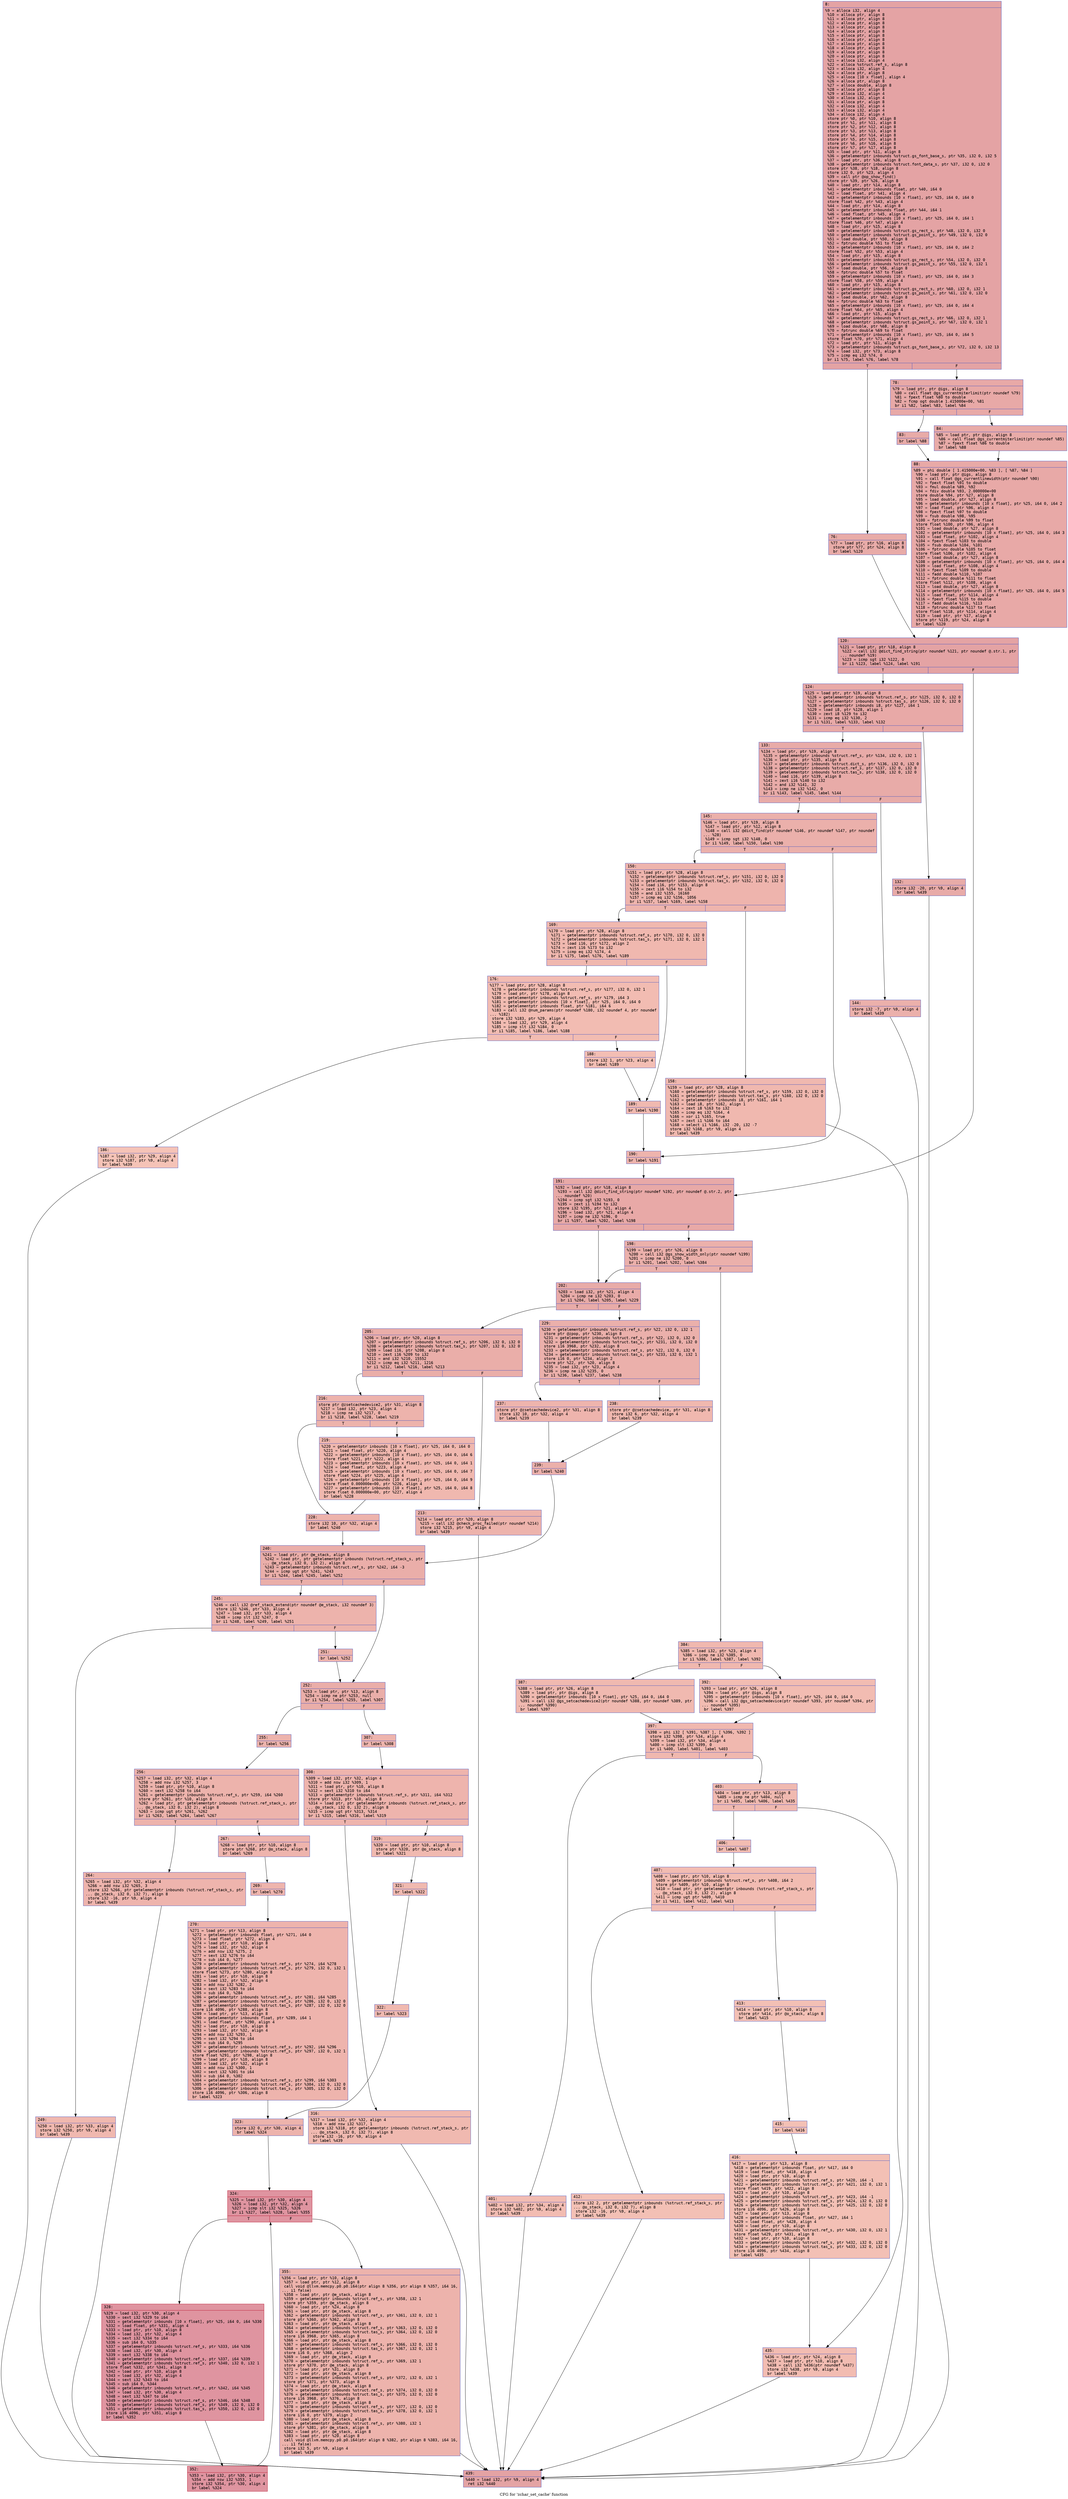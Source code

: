 digraph "CFG for 'zchar_set_cache' function" {
	label="CFG for 'zchar_set_cache' function";

	Node0x600003fca7b0 [shape=record,color="#3d50c3ff", style=filled, fillcolor="#c32e3170" fontname="Courier",label="{8:\l|  %9 = alloca i32, align 4\l  %10 = alloca ptr, align 8\l  %11 = alloca ptr, align 8\l  %12 = alloca ptr, align 8\l  %13 = alloca ptr, align 8\l  %14 = alloca ptr, align 8\l  %15 = alloca ptr, align 8\l  %16 = alloca ptr, align 8\l  %17 = alloca ptr, align 8\l  %18 = alloca ptr, align 8\l  %19 = alloca ptr, align 8\l  %20 = alloca ptr, align 8\l  %21 = alloca i32, align 4\l  %22 = alloca %struct.ref_s, align 8\l  %23 = alloca i32, align 4\l  %24 = alloca ptr, align 8\l  %25 = alloca [10 x float], align 4\l  %26 = alloca ptr, align 8\l  %27 = alloca double, align 8\l  %28 = alloca ptr, align 8\l  %29 = alloca i32, align 4\l  %30 = alloca i32, align 4\l  %31 = alloca ptr, align 8\l  %32 = alloca i32, align 4\l  %33 = alloca i32, align 4\l  %34 = alloca i32, align 4\l  store ptr %0, ptr %10, align 8\l  store ptr %1, ptr %11, align 8\l  store ptr %2, ptr %12, align 8\l  store ptr %3, ptr %13, align 8\l  store ptr %4, ptr %14, align 8\l  store ptr %5, ptr %15, align 8\l  store ptr %6, ptr %16, align 8\l  store ptr %7, ptr %17, align 8\l  %35 = load ptr, ptr %11, align 8\l  %36 = getelementptr inbounds %struct.gs_font_base_s, ptr %35, i32 0, i32 5\l  %37 = load ptr, ptr %36, align 8\l  %38 = getelementptr inbounds %struct.font_data_s, ptr %37, i32 0, i32 0\l  store ptr %38, ptr %18, align 8\l  store i32 0, ptr %23, align 4\l  %39 = call ptr @op_show_find()\l  store ptr %39, ptr %26, align 8\l  %40 = load ptr, ptr %14, align 8\l  %41 = getelementptr inbounds float, ptr %40, i64 0\l  %42 = load float, ptr %41, align 4\l  %43 = getelementptr inbounds [10 x float], ptr %25, i64 0, i64 0\l  store float %42, ptr %43, align 4\l  %44 = load ptr, ptr %14, align 8\l  %45 = getelementptr inbounds float, ptr %44, i64 1\l  %46 = load float, ptr %45, align 4\l  %47 = getelementptr inbounds [10 x float], ptr %25, i64 0, i64 1\l  store float %46, ptr %47, align 4\l  %48 = load ptr, ptr %15, align 8\l  %49 = getelementptr inbounds %struct.gs_rect_s, ptr %48, i32 0, i32 0\l  %50 = getelementptr inbounds %struct.gs_point_s, ptr %49, i32 0, i32 0\l  %51 = load double, ptr %50, align 8\l  %52 = fptrunc double %51 to float\l  %53 = getelementptr inbounds [10 x float], ptr %25, i64 0, i64 2\l  store float %52, ptr %53, align 4\l  %54 = load ptr, ptr %15, align 8\l  %55 = getelementptr inbounds %struct.gs_rect_s, ptr %54, i32 0, i32 0\l  %56 = getelementptr inbounds %struct.gs_point_s, ptr %55, i32 0, i32 1\l  %57 = load double, ptr %56, align 8\l  %58 = fptrunc double %57 to float\l  %59 = getelementptr inbounds [10 x float], ptr %25, i64 0, i64 3\l  store float %58, ptr %59, align 4\l  %60 = load ptr, ptr %15, align 8\l  %61 = getelementptr inbounds %struct.gs_rect_s, ptr %60, i32 0, i32 1\l  %62 = getelementptr inbounds %struct.gs_point_s, ptr %61, i32 0, i32 0\l  %63 = load double, ptr %62, align 8\l  %64 = fptrunc double %63 to float\l  %65 = getelementptr inbounds [10 x float], ptr %25, i64 0, i64 4\l  store float %64, ptr %65, align 4\l  %66 = load ptr, ptr %15, align 8\l  %67 = getelementptr inbounds %struct.gs_rect_s, ptr %66, i32 0, i32 1\l  %68 = getelementptr inbounds %struct.gs_point_s, ptr %67, i32 0, i32 1\l  %69 = load double, ptr %68, align 8\l  %70 = fptrunc double %69 to float\l  %71 = getelementptr inbounds [10 x float], ptr %25, i64 0, i64 5\l  store float %70, ptr %71, align 4\l  %72 = load ptr, ptr %11, align 8\l  %73 = getelementptr inbounds %struct.gs_font_base_s, ptr %72, i32 0, i32 13\l  %74 = load i32, ptr %73, align 8\l  %75 = icmp eq i32 %74, 0\l  br i1 %75, label %76, label %78\l|{<s0>T|<s1>F}}"];
	Node0x600003fca7b0:s0 -> Node0x600003fca800[tooltip="8 -> 76\nProbability 37.50%" ];
	Node0x600003fca7b0:s1 -> Node0x600003fca850[tooltip="8 -> 78\nProbability 62.50%" ];
	Node0x600003fca800 [shape=record,color="#3d50c3ff", style=filled, fillcolor="#cc403a70" fontname="Courier",label="{76:\l|  %77 = load ptr, ptr %16, align 8\l  store ptr %77, ptr %24, align 8\l  br label %120\l}"];
	Node0x600003fca800 -> Node0x600003fca990[tooltip="76 -> 120\nProbability 100.00%" ];
	Node0x600003fca850 [shape=record,color="#3d50c3ff", style=filled, fillcolor="#ca3b3770" fontname="Courier",label="{78:\l|  %79 = load ptr, ptr @igs, align 8\l  %80 = call float @gs_currentmiterlimit(ptr noundef %79)\l  %81 = fpext float %80 to double\l  %82 = fcmp ogt double 1.415000e+00, %81\l  br i1 %82, label %83, label %84\l|{<s0>T|<s1>F}}"];
	Node0x600003fca850:s0 -> Node0x600003fca8a0[tooltip="78 -> 83\nProbability 50.00%" ];
	Node0x600003fca850:s1 -> Node0x600003fca8f0[tooltip="78 -> 84\nProbability 50.00%" ];
	Node0x600003fca8a0 [shape=record,color="#3d50c3ff", style=filled, fillcolor="#cc403a70" fontname="Courier",label="{83:\l|  br label %88\l}"];
	Node0x600003fca8a0 -> Node0x600003fca940[tooltip="83 -> 88\nProbability 100.00%" ];
	Node0x600003fca8f0 [shape=record,color="#3d50c3ff", style=filled, fillcolor="#cc403a70" fontname="Courier",label="{84:\l|  %85 = load ptr, ptr @igs, align 8\l  %86 = call float @gs_currentmiterlimit(ptr noundef %85)\l  %87 = fpext float %86 to double\l  br label %88\l}"];
	Node0x600003fca8f0 -> Node0x600003fca940[tooltip="84 -> 88\nProbability 100.00%" ];
	Node0x600003fca940 [shape=record,color="#3d50c3ff", style=filled, fillcolor="#ca3b3770" fontname="Courier",label="{88:\l|  %89 = phi double [ 1.415000e+00, %83 ], [ %87, %84 ]\l  %90 = load ptr, ptr @igs, align 8\l  %91 = call float @gs_currentlinewidth(ptr noundef %90)\l  %92 = fpext float %91 to double\l  %93 = fmul double %89, %92\l  %94 = fdiv double %93, 2.000000e+00\l  store double %94, ptr %27, align 8\l  %95 = load double, ptr %27, align 8\l  %96 = getelementptr inbounds [10 x float], ptr %25, i64 0, i64 2\l  %97 = load float, ptr %96, align 4\l  %98 = fpext float %97 to double\l  %99 = fsub double %98, %95\l  %100 = fptrunc double %99 to float\l  store float %100, ptr %96, align 4\l  %101 = load double, ptr %27, align 8\l  %102 = getelementptr inbounds [10 x float], ptr %25, i64 0, i64 3\l  %103 = load float, ptr %102, align 4\l  %104 = fpext float %103 to double\l  %105 = fsub double %104, %101\l  %106 = fptrunc double %105 to float\l  store float %106, ptr %102, align 4\l  %107 = load double, ptr %27, align 8\l  %108 = getelementptr inbounds [10 x float], ptr %25, i64 0, i64 4\l  %109 = load float, ptr %108, align 4\l  %110 = fpext float %109 to double\l  %111 = fadd double %110, %107\l  %112 = fptrunc double %111 to float\l  store float %112, ptr %108, align 4\l  %113 = load double, ptr %27, align 8\l  %114 = getelementptr inbounds [10 x float], ptr %25, i64 0, i64 5\l  %115 = load float, ptr %114, align 4\l  %116 = fpext float %115 to double\l  %117 = fadd double %116, %113\l  %118 = fptrunc double %117 to float\l  store float %118, ptr %114, align 4\l  %119 = load ptr, ptr %17, align 8\l  store ptr %119, ptr %24, align 8\l  br label %120\l}"];
	Node0x600003fca940 -> Node0x600003fca990[tooltip="88 -> 120\nProbability 100.00%" ];
	Node0x600003fca990 [shape=record,color="#3d50c3ff", style=filled, fillcolor="#c32e3170" fontname="Courier",label="{120:\l|  %121 = load ptr, ptr %18, align 8\l  %122 = call i32 @dict_find_string(ptr noundef %121, ptr noundef @.str.1, ptr\l... noundef %19)\l  %123 = icmp sgt i32 %122, 0\l  br i1 %123, label %124, label %191\l|{<s0>T|<s1>F}}"];
	Node0x600003fca990:s0 -> Node0x600003fca9e0[tooltip="120 -> 124\nProbability 62.50%" ];
	Node0x600003fca990:s1 -> Node0x600003fcadf0[tooltip="120 -> 191\nProbability 37.50%" ];
	Node0x600003fca9e0 [shape=record,color="#3d50c3ff", style=filled, fillcolor="#ca3b3770" fontname="Courier",label="{124:\l|  %125 = load ptr, ptr %19, align 8\l  %126 = getelementptr inbounds %struct.ref_s, ptr %125, i32 0, i32 0\l  %127 = getelementptr inbounds %struct.tas_s, ptr %126, i32 0, i32 0\l  %128 = getelementptr inbounds i8, ptr %127, i64 1\l  %129 = load i8, ptr %128, align 1\l  %130 = zext i8 %129 to i32\l  %131 = icmp eq i32 %130, 2\l  br i1 %131, label %133, label %132\l|{<s0>T|<s1>F}}"];
	Node0x600003fca9e0:s0 -> Node0x600003fcaa80[tooltip="124 -> 133\nProbability 50.00%" ];
	Node0x600003fca9e0:s1 -> Node0x600003fcaa30[tooltip="124 -> 132\nProbability 50.00%" ];
	Node0x600003fcaa30 [shape=record,color="#3d50c3ff", style=filled, fillcolor="#cc403a70" fontname="Courier",label="{132:\l|  store i32 -20, ptr %9, align 4\l  br label %439\l}"];
	Node0x600003fcaa30 -> Node0x600003fcbca0[tooltip="132 -> 439\nProbability 100.00%" ];
	Node0x600003fcaa80 [shape=record,color="#3d50c3ff", style=filled, fillcolor="#cc403a70" fontname="Courier",label="{133:\l|  %134 = load ptr, ptr %19, align 8\l  %135 = getelementptr inbounds %struct.ref_s, ptr %134, i32 0, i32 1\l  %136 = load ptr, ptr %135, align 8\l  %137 = getelementptr inbounds %struct.dict_s, ptr %136, i32 0, i32 0\l  %138 = getelementptr inbounds %struct.ref_s, ptr %137, i32 0, i32 0\l  %139 = getelementptr inbounds %struct.tas_s, ptr %138, i32 0, i32 0\l  %140 = load i16, ptr %139, align 8\l  %141 = zext i16 %140 to i32\l  %142 = and i32 %141, 32\l  %143 = icmp ne i32 %142, 0\l  br i1 %143, label %145, label %144\l|{<s0>T|<s1>F}}"];
	Node0x600003fcaa80:s0 -> Node0x600003fcab20[tooltip="133 -> 145\nProbability 50.00%" ];
	Node0x600003fcaa80:s1 -> Node0x600003fcaad0[tooltip="133 -> 144\nProbability 50.00%" ];
	Node0x600003fcaad0 [shape=record,color="#3d50c3ff", style=filled, fillcolor="#d24b4070" fontname="Courier",label="{144:\l|  store i32 -7, ptr %9, align 4\l  br label %439\l}"];
	Node0x600003fcaad0 -> Node0x600003fcbca0[tooltip="144 -> 439\nProbability 100.00%" ];
	Node0x600003fcab20 [shape=record,color="#3d50c3ff", style=filled, fillcolor="#d24b4070" fontname="Courier",label="{145:\l|  %146 = load ptr, ptr %19, align 8\l  %147 = load ptr, ptr %12, align 8\l  %148 = call i32 @dict_find(ptr noundef %146, ptr noundef %147, ptr noundef\l... %28)\l  %149 = icmp sgt i32 %148, 0\l  br i1 %149, label %150, label %190\l|{<s0>T|<s1>F}}"];
	Node0x600003fcab20:s0 -> Node0x600003fcab70[tooltip="145 -> 150\nProbability 62.50%" ];
	Node0x600003fcab20:s1 -> Node0x600003fcada0[tooltip="145 -> 190\nProbability 37.50%" ];
	Node0x600003fcab70 [shape=record,color="#3d50c3ff", style=filled, fillcolor="#d8564670" fontname="Courier",label="{150:\l|  %151 = load ptr, ptr %28, align 8\l  %152 = getelementptr inbounds %struct.ref_s, ptr %151, i32 0, i32 0\l  %153 = getelementptr inbounds %struct.tas_s, ptr %152, i32 0, i32 0\l  %154 = load i16, ptr %153, align 8\l  %155 = zext i16 %154 to i32\l  %156 = and i32 %155, 16160\l  %157 = icmp eq i32 %156, 1056\l  br i1 %157, label %169, label %158\l|{<s0>T|<s1>F}}"];
	Node0x600003fcab70:s0 -> Node0x600003fcac10[tooltip="150 -> 169\nProbability 50.00%" ];
	Node0x600003fcab70:s1 -> Node0x600003fcabc0[tooltip="150 -> 158\nProbability 50.00%" ];
	Node0x600003fcabc0 [shape=record,color="#3d50c3ff", style=filled, fillcolor="#dc5d4a70" fontname="Courier",label="{158:\l|  %159 = load ptr, ptr %28, align 8\l  %160 = getelementptr inbounds %struct.ref_s, ptr %159, i32 0, i32 0\l  %161 = getelementptr inbounds %struct.tas_s, ptr %160, i32 0, i32 0\l  %162 = getelementptr inbounds i8, ptr %161, i64 1\l  %163 = load i8, ptr %162, align 1\l  %164 = zext i8 %163 to i32\l  %165 = icmp eq i32 %164, 4\l  %166 = xor i1 %165, true\l  %167 = zext i1 %166 to i64\l  %168 = select i1 %166, i32 -20, i32 -7\l  store i32 %168, ptr %9, align 4\l  br label %439\l}"];
	Node0x600003fcabc0 -> Node0x600003fcbca0[tooltip="158 -> 439\nProbability 100.00%" ];
	Node0x600003fcac10 [shape=record,color="#3d50c3ff", style=filled, fillcolor="#dc5d4a70" fontname="Courier",label="{169:\l|  %170 = load ptr, ptr %28, align 8\l  %171 = getelementptr inbounds %struct.ref_s, ptr %170, i32 0, i32 0\l  %172 = getelementptr inbounds %struct.tas_s, ptr %171, i32 0, i32 1\l  %173 = load i16, ptr %172, align 2\l  %174 = zext i16 %173 to i32\l  %175 = icmp eq i32 %174, 4\l  br i1 %175, label %176, label %189\l|{<s0>T|<s1>F}}"];
	Node0x600003fcac10:s0 -> Node0x600003fcac60[tooltip="169 -> 176\nProbability 50.00%" ];
	Node0x600003fcac10:s1 -> Node0x600003fcad50[tooltip="169 -> 189\nProbability 50.00%" ];
	Node0x600003fcac60 [shape=record,color="#3d50c3ff", style=filled, fillcolor="#e1675170" fontname="Courier",label="{176:\l|  %177 = load ptr, ptr %28, align 8\l  %178 = getelementptr inbounds %struct.ref_s, ptr %177, i32 0, i32 1\l  %179 = load ptr, ptr %178, align 8\l  %180 = getelementptr inbounds %struct.ref_s, ptr %179, i64 3\l  %181 = getelementptr inbounds [10 x float], ptr %25, i64 0, i64 0\l  %182 = getelementptr inbounds float, ptr %181, i64 6\l  %183 = call i32 @num_params(ptr noundef %180, i32 noundef 4, ptr noundef\l... %182)\l  store i32 %183, ptr %29, align 4\l  %184 = load i32, ptr %29, align 4\l  %185 = icmp slt i32 %184, 0\l  br i1 %185, label %186, label %188\l|{<s0>T|<s1>F}}"];
	Node0x600003fcac60:s0 -> Node0x600003fcacb0[tooltip="176 -> 186\nProbability 37.50%" ];
	Node0x600003fcac60:s1 -> Node0x600003fcad00[tooltip="176 -> 188\nProbability 62.50%" ];
	Node0x600003fcacb0 [shape=record,color="#3d50c3ff", style=filled, fillcolor="#e8765c70" fontname="Courier",label="{186:\l|  %187 = load i32, ptr %29, align 4\l  store i32 %187, ptr %9, align 4\l  br label %439\l}"];
	Node0x600003fcacb0 -> Node0x600003fcbca0[tooltip="186 -> 439\nProbability 100.00%" ];
	Node0x600003fcad00 [shape=record,color="#3d50c3ff", style=filled, fillcolor="#e36c5570" fontname="Courier",label="{188:\l|  store i32 1, ptr %23, align 4\l  br label %189\l}"];
	Node0x600003fcad00 -> Node0x600003fcad50[tooltip="188 -> 189\nProbability 100.00%" ];
	Node0x600003fcad50 [shape=record,color="#3d50c3ff", style=filled, fillcolor="#de614d70" fontname="Courier",label="{189:\l|  br label %190\l}"];
	Node0x600003fcad50 -> Node0x600003fcada0[tooltip="189 -> 190\nProbability 100.00%" ];
	Node0x600003fcada0 [shape=record,color="#3d50c3ff", style=filled, fillcolor="#d8564670" fontname="Courier",label="{190:\l|  br label %191\l}"];
	Node0x600003fcada0 -> Node0x600003fcadf0[tooltip="190 -> 191\nProbability 100.00%" ];
	Node0x600003fcadf0 [shape=record,color="#3d50c3ff", style=filled, fillcolor="#ca3b3770" fontname="Courier",label="{191:\l|  %192 = load ptr, ptr %18, align 8\l  %193 = call i32 @dict_find_string(ptr noundef %192, ptr noundef @.str.2, ptr\l... noundef %20)\l  %194 = icmp sgt i32 %193, 0\l  %195 = zext i1 %194 to i32\l  store i32 %195, ptr %21, align 4\l  %196 = load i32, ptr %21, align 4\l  %197 = icmp ne i32 %196, 0\l  br i1 %197, label %202, label %198\l|{<s0>T|<s1>F}}"];
	Node0x600003fcadf0:s0 -> Node0x600003fcae90[tooltip="191 -> 202\nProbability 62.50%" ];
	Node0x600003fcadf0:s1 -> Node0x600003fcae40[tooltip="191 -> 198\nProbability 37.50%" ];
	Node0x600003fcae40 [shape=record,color="#3d50c3ff", style=filled, fillcolor="#d24b4070" fontname="Courier",label="{198:\l|  %199 = load ptr, ptr %26, align 8\l  %200 = call i32 @gs_show_width_only(ptr noundef %199)\l  %201 = icmp ne i32 %200, 0\l  br i1 %201, label %202, label %384\l|{<s0>T|<s1>F}}"];
	Node0x600003fcae40:s0 -> Node0x600003fcae90[tooltip="198 -> 202\nProbability 62.50%" ];
	Node0x600003fcae40:s1 -> Node0x600003fcb890[tooltip="198 -> 384\nProbability 37.50%" ];
	Node0x600003fcae90 [shape=record,color="#3d50c3ff", style=filled, fillcolor="#cc403a70" fontname="Courier",label="{202:\l|  %203 = load i32, ptr %21, align 4\l  %204 = icmp ne i32 %203, 0\l  br i1 %204, label %205, label %229\l|{<s0>T|<s1>F}}"];
	Node0x600003fcae90:s0 -> Node0x600003fcaee0[tooltip="202 -> 205\nProbability 62.50%" ];
	Node0x600003fcae90:s1 -> Node0x600003fcb070[tooltip="202 -> 229\nProbability 37.50%" ];
	Node0x600003fcaee0 [shape=record,color="#3d50c3ff", style=filled, fillcolor="#d0473d70" fontname="Courier",label="{205:\l|  %206 = load ptr, ptr %20, align 8\l  %207 = getelementptr inbounds %struct.ref_s, ptr %206, i32 0, i32 0\l  %208 = getelementptr inbounds %struct.tas_s, ptr %207, i32 0, i32 0\l  %209 = load i16, ptr %208, align 8\l  %210 = zext i16 %209 to i32\l  %211 = and i32 %210, 15552\l  %212 = icmp eq i32 %211, 1216\l  br i1 %212, label %216, label %213\l|{<s0>T|<s1>F}}"];
	Node0x600003fcaee0:s0 -> Node0x600003fcaf80[tooltip="205 -> 216\nProbability 50.00%" ];
	Node0x600003fcaee0:s1 -> Node0x600003fcaf30[tooltip="205 -> 213\nProbability 50.00%" ];
	Node0x600003fcaf30 [shape=record,color="#3d50c3ff", style=filled, fillcolor="#d6524470" fontname="Courier",label="{213:\l|  %214 = load ptr, ptr %20, align 8\l  %215 = call i32 @check_proc_failed(ptr noundef %214)\l  store i32 %215, ptr %9, align 4\l  br label %439\l}"];
	Node0x600003fcaf30 -> Node0x600003fcbca0[tooltip="213 -> 439\nProbability 100.00%" ];
	Node0x600003fcaf80 [shape=record,color="#3d50c3ff", style=filled, fillcolor="#d6524470" fontname="Courier",label="{216:\l|  store ptr @zsetcachedevice2, ptr %31, align 8\l  %217 = load i32, ptr %23, align 4\l  %218 = icmp ne i32 %217, 0\l  br i1 %218, label %228, label %219\l|{<s0>T|<s1>F}}"];
	Node0x600003fcaf80:s0 -> Node0x600003fcb020[tooltip="216 -> 228\nProbability 62.50%" ];
	Node0x600003fcaf80:s1 -> Node0x600003fcafd0[tooltip="216 -> 219\nProbability 37.50%" ];
	Node0x600003fcafd0 [shape=record,color="#3d50c3ff", style=filled, fillcolor="#dc5d4a70" fontname="Courier",label="{219:\l|  %220 = getelementptr inbounds [10 x float], ptr %25, i64 0, i64 0\l  %221 = load float, ptr %220, align 4\l  %222 = getelementptr inbounds [10 x float], ptr %25, i64 0, i64 6\l  store float %221, ptr %222, align 4\l  %223 = getelementptr inbounds [10 x float], ptr %25, i64 0, i64 1\l  %224 = load float, ptr %223, align 4\l  %225 = getelementptr inbounds [10 x float], ptr %25, i64 0, i64 7\l  store float %224, ptr %225, align 4\l  %226 = getelementptr inbounds [10 x float], ptr %25, i64 0, i64 9\l  store float 0.000000e+00, ptr %226, align 4\l  %227 = getelementptr inbounds [10 x float], ptr %25, i64 0, i64 8\l  store float 0.000000e+00, ptr %227, align 4\l  br label %228\l}"];
	Node0x600003fcafd0 -> Node0x600003fcb020[tooltip="219 -> 228\nProbability 100.00%" ];
	Node0x600003fcb020 [shape=record,color="#3d50c3ff", style=filled, fillcolor="#d6524470" fontname="Courier",label="{228:\l|  store i32 10, ptr %32, align 4\l  br label %240\l}"];
	Node0x600003fcb020 -> Node0x600003fcb1b0[tooltip="228 -> 240\nProbability 100.00%" ];
	Node0x600003fcb070 [shape=record,color="#3d50c3ff", style=filled, fillcolor="#d24b4070" fontname="Courier",label="{229:\l|  %230 = getelementptr inbounds %struct.ref_s, ptr %22, i32 0, i32 1\l  store ptr @zpop, ptr %230, align 8\l  %231 = getelementptr inbounds %struct.ref_s, ptr %22, i32 0, i32 0\l  %232 = getelementptr inbounds %struct.tas_s, ptr %231, i32 0, i32 0\l  store i16 3968, ptr %232, align 8\l  %233 = getelementptr inbounds %struct.ref_s, ptr %22, i32 0, i32 0\l  %234 = getelementptr inbounds %struct.tas_s, ptr %233, i32 0, i32 1\l  store i16 0, ptr %234, align 2\l  store ptr %22, ptr %20, align 8\l  %235 = load i32, ptr %23, align 4\l  %236 = icmp ne i32 %235, 0\l  br i1 %236, label %237, label %238\l|{<s0>T|<s1>F}}"];
	Node0x600003fcb070:s0 -> Node0x600003fcb0c0[tooltip="229 -> 237\nProbability 62.50%" ];
	Node0x600003fcb070:s1 -> Node0x600003fcb110[tooltip="229 -> 238\nProbability 37.50%" ];
	Node0x600003fcb0c0 [shape=record,color="#3d50c3ff", style=filled, fillcolor="#d8564670" fontname="Courier",label="{237:\l|  store ptr @zsetcachedevice2, ptr %31, align 8\l  store i32 10, ptr %32, align 4\l  br label %239\l}"];
	Node0x600003fcb0c0 -> Node0x600003fcb160[tooltip="237 -> 239\nProbability 100.00%" ];
	Node0x600003fcb110 [shape=record,color="#3d50c3ff", style=filled, fillcolor="#dc5d4a70" fontname="Courier",label="{238:\l|  store ptr @zsetcachedevice, ptr %31, align 8\l  store i32 6, ptr %32, align 4\l  br label %239\l}"];
	Node0x600003fcb110 -> Node0x600003fcb160[tooltip="238 -> 239\nProbability 100.00%" ];
	Node0x600003fcb160 [shape=record,color="#3d50c3ff", style=filled, fillcolor="#d24b4070" fontname="Courier",label="{239:\l|  br label %240\l}"];
	Node0x600003fcb160 -> Node0x600003fcb1b0[tooltip="239 -> 240\nProbability 100.00%" ];
	Node0x600003fcb1b0 [shape=record,color="#3d50c3ff", style=filled, fillcolor="#d0473d70" fontname="Courier",label="{240:\l|  %241 = load ptr, ptr @e_stack, align 8\l  %242 = load ptr, ptr getelementptr inbounds (%struct.ref_stack_s, ptr\l... @e_stack, i32 0, i32 2), align 8\l  %243 = getelementptr inbounds %struct.ref_s, ptr %242, i64 -3\l  %244 = icmp ugt ptr %241, %243\l  br i1 %244, label %245, label %252\l|{<s0>T|<s1>F}}"];
	Node0x600003fcb1b0:s0 -> Node0x600003fcb200[tooltip="240 -> 245\nProbability 50.00%" ];
	Node0x600003fcb1b0:s1 -> Node0x600003fcb2f0[tooltip="240 -> 252\nProbability 50.00%" ];
	Node0x600003fcb200 [shape=record,color="#3d50c3ff", style=filled, fillcolor="#d6524470" fontname="Courier",label="{245:\l|  %246 = call i32 @ref_stack_extend(ptr noundef @e_stack, i32 noundef 3)\l  store i32 %246, ptr %33, align 4\l  %247 = load i32, ptr %33, align 4\l  %248 = icmp slt i32 %247, 0\l  br i1 %248, label %249, label %251\l|{<s0>T|<s1>F}}"];
	Node0x600003fcb200:s0 -> Node0x600003fcb250[tooltip="245 -> 249\nProbability 37.50%" ];
	Node0x600003fcb200:s1 -> Node0x600003fcb2a0[tooltip="245 -> 251\nProbability 62.50%" ];
	Node0x600003fcb250 [shape=record,color="#3d50c3ff", style=filled, fillcolor="#dc5d4a70" fontname="Courier",label="{249:\l|  %250 = load i32, ptr %33, align 4\l  store i32 %250, ptr %9, align 4\l  br label %439\l}"];
	Node0x600003fcb250 -> Node0x600003fcbca0[tooltip="249 -> 439\nProbability 100.00%" ];
	Node0x600003fcb2a0 [shape=record,color="#3d50c3ff", style=filled, fillcolor="#d8564670" fontname="Courier",label="{251:\l|  br label %252\l}"];
	Node0x600003fcb2a0 -> Node0x600003fcb2f0[tooltip="251 -> 252\nProbability 100.00%" ];
	Node0x600003fcb2f0 [shape=record,color="#3d50c3ff", style=filled, fillcolor="#d0473d70" fontname="Courier",label="{252:\l|  %253 = load ptr, ptr %13, align 8\l  %254 = icmp ne ptr %253, null\l  br i1 %254, label %255, label %307\l|{<s0>T|<s1>F}}"];
	Node0x600003fcb2f0:s0 -> Node0x600003fcb340[tooltip="252 -> 255\nProbability 62.50%" ];
	Node0x600003fcb2f0:s1 -> Node0x600003fcb520[tooltip="252 -> 307\nProbability 37.50%" ];
	Node0x600003fcb340 [shape=record,color="#3d50c3ff", style=filled, fillcolor="#d6524470" fontname="Courier",label="{255:\l|  br label %256\l}"];
	Node0x600003fcb340 -> Node0x600003fcb390[tooltip="255 -> 256\nProbability 100.00%" ];
	Node0x600003fcb390 [shape=record,color="#3d50c3ff", style=filled, fillcolor="#d6524470" fontname="Courier",label="{256:\l|  %257 = load i32, ptr %32, align 4\l  %258 = add nsw i32 %257, 3\l  %259 = load ptr, ptr %10, align 8\l  %260 = sext i32 %258 to i64\l  %261 = getelementptr inbounds %struct.ref_s, ptr %259, i64 %260\l  store ptr %261, ptr %10, align 8\l  %262 = load ptr, ptr getelementptr inbounds (%struct.ref_stack_s, ptr\l... @o_stack, i32 0, i32 2), align 8\l  %263 = icmp ugt ptr %261, %262\l  br i1 %263, label %264, label %267\l|{<s0>T|<s1>F}}"];
	Node0x600003fcb390:s0 -> Node0x600003fcb3e0[tooltip="256 -> 264\nProbability 50.00%" ];
	Node0x600003fcb390:s1 -> Node0x600003fcb430[tooltip="256 -> 267\nProbability 50.00%" ];
	Node0x600003fcb3e0 [shape=record,color="#3d50c3ff", style=filled, fillcolor="#d8564670" fontname="Courier",label="{264:\l|  %265 = load i32, ptr %32, align 4\l  %266 = add nsw i32 %265, 3\l  store i32 %266, ptr getelementptr inbounds (%struct.ref_stack_s, ptr\l... @o_stack, i32 0, i32 7), align 8\l  store i32 -16, ptr %9, align 4\l  br label %439\l}"];
	Node0x600003fcb3e0 -> Node0x600003fcbca0[tooltip="264 -> 439\nProbability 100.00%" ];
	Node0x600003fcb430 [shape=record,color="#3d50c3ff", style=filled, fillcolor="#d8564670" fontname="Courier",label="{267:\l|  %268 = load ptr, ptr %10, align 8\l  store ptr %268, ptr @o_stack, align 8\l  br label %269\l}"];
	Node0x600003fcb430 -> Node0x600003fcb480[tooltip="267 -> 269\nProbability 100.00%" ];
	Node0x600003fcb480 [shape=record,color="#3d50c3ff", style=filled, fillcolor="#d8564670" fontname="Courier",label="{269:\l|  br label %270\l}"];
	Node0x600003fcb480 -> Node0x600003fcb4d0[tooltip="269 -> 270\nProbability 100.00%" ];
	Node0x600003fcb4d0 [shape=record,color="#3d50c3ff", style=filled, fillcolor="#d8564670" fontname="Courier",label="{270:\l|  %271 = load ptr, ptr %13, align 8\l  %272 = getelementptr inbounds float, ptr %271, i64 0\l  %273 = load float, ptr %272, align 4\l  %274 = load ptr, ptr %10, align 8\l  %275 = load i32, ptr %32, align 4\l  %276 = add nsw i32 %275, 2\l  %277 = sext i32 %276 to i64\l  %278 = sub i64 0, %277\l  %279 = getelementptr inbounds %struct.ref_s, ptr %274, i64 %278\l  %280 = getelementptr inbounds %struct.ref_s, ptr %279, i32 0, i32 1\l  store float %273, ptr %280, align 8\l  %281 = load ptr, ptr %10, align 8\l  %282 = load i32, ptr %32, align 4\l  %283 = add nsw i32 %282, 2\l  %284 = sext i32 %283 to i64\l  %285 = sub i64 0, %284\l  %286 = getelementptr inbounds %struct.ref_s, ptr %281, i64 %285\l  %287 = getelementptr inbounds %struct.ref_s, ptr %286, i32 0, i32 0\l  %288 = getelementptr inbounds %struct.tas_s, ptr %287, i32 0, i32 0\l  store i16 4096, ptr %288, align 8\l  %289 = load ptr, ptr %13, align 8\l  %290 = getelementptr inbounds float, ptr %289, i64 1\l  %291 = load float, ptr %290, align 4\l  %292 = load ptr, ptr %10, align 8\l  %293 = load i32, ptr %32, align 4\l  %294 = add nsw i32 %293, 1\l  %295 = sext i32 %294 to i64\l  %296 = sub i64 0, %295\l  %297 = getelementptr inbounds %struct.ref_s, ptr %292, i64 %296\l  %298 = getelementptr inbounds %struct.ref_s, ptr %297, i32 0, i32 1\l  store float %291, ptr %298, align 8\l  %299 = load ptr, ptr %10, align 8\l  %300 = load i32, ptr %32, align 4\l  %301 = add nsw i32 %300, 1\l  %302 = sext i32 %301 to i64\l  %303 = sub i64 0, %302\l  %304 = getelementptr inbounds %struct.ref_s, ptr %299, i64 %303\l  %305 = getelementptr inbounds %struct.ref_s, ptr %304, i32 0, i32 0\l  %306 = getelementptr inbounds %struct.tas_s, ptr %305, i32 0, i32 0\l  store i16 4096, ptr %306, align 8\l  br label %323\l}"];
	Node0x600003fcb4d0 -> Node0x600003fcb700[tooltip="270 -> 323\nProbability 100.00%" ];
	Node0x600003fcb520 [shape=record,color="#3d50c3ff", style=filled, fillcolor="#d8564670" fontname="Courier",label="{307:\l|  br label %308\l}"];
	Node0x600003fcb520 -> Node0x600003fcb570[tooltip="307 -> 308\nProbability 100.00%" ];
	Node0x600003fcb570 [shape=record,color="#3d50c3ff", style=filled, fillcolor="#d8564670" fontname="Courier",label="{308:\l|  %309 = load i32, ptr %32, align 4\l  %310 = add nsw i32 %309, 1\l  %311 = load ptr, ptr %10, align 8\l  %312 = sext i32 %310 to i64\l  %313 = getelementptr inbounds %struct.ref_s, ptr %311, i64 %312\l  store ptr %313, ptr %10, align 8\l  %314 = load ptr, ptr getelementptr inbounds (%struct.ref_stack_s, ptr\l... @o_stack, i32 0, i32 2), align 8\l  %315 = icmp ugt ptr %313, %314\l  br i1 %315, label %316, label %319\l|{<s0>T|<s1>F}}"];
	Node0x600003fcb570:s0 -> Node0x600003fcb5c0[tooltip="308 -> 316\nProbability 50.00%" ];
	Node0x600003fcb570:s1 -> Node0x600003fcb610[tooltip="308 -> 319\nProbability 50.00%" ];
	Node0x600003fcb5c0 [shape=record,color="#3d50c3ff", style=filled, fillcolor="#de614d70" fontname="Courier",label="{316:\l|  %317 = load i32, ptr %32, align 4\l  %318 = add nsw i32 %317, 1\l  store i32 %318, ptr getelementptr inbounds (%struct.ref_stack_s, ptr\l... @o_stack, i32 0, i32 7), align 8\l  store i32 -16, ptr %9, align 4\l  br label %439\l}"];
	Node0x600003fcb5c0 -> Node0x600003fcbca0[tooltip="316 -> 439\nProbability 100.00%" ];
	Node0x600003fcb610 [shape=record,color="#3d50c3ff", style=filled, fillcolor="#de614d70" fontname="Courier",label="{319:\l|  %320 = load ptr, ptr %10, align 8\l  store ptr %320, ptr @o_stack, align 8\l  br label %321\l}"];
	Node0x600003fcb610 -> Node0x600003fcb660[tooltip="319 -> 321\nProbability 100.00%" ];
	Node0x600003fcb660 [shape=record,color="#3d50c3ff", style=filled, fillcolor="#de614d70" fontname="Courier",label="{321:\l|  br label %322\l}"];
	Node0x600003fcb660 -> Node0x600003fcb6b0[tooltip="321 -> 322\nProbability 100.00%" ];
	Node0x600003fcb6b0 [shape=record,color="#3d50c3ff", style=filled, fillcolor="#de614d70" fontname="Courier",label="{322:\l|  br label %323\l}"];
	Node0x600003fcb6b0 -> Node0x600003fcb700[tooltip="322 -> 323\nProbability 100.00%" ];
	Node0x600003fcb700 [shape=record,color="#3d50c3ff", style=filled, fillcolor="#d6524470" fontname="Courier",label="{323:\l|  store i32 0, ptr %30, align 4\l  br label %324\l}"];
	Node0x600003fcb700 -> Node0x600003fcb750[tooltip="323 -> 324\nProbability 100.00%" ];
	Node0x600003fcb750 [shape=record,color="#b70d28ff", style=filled, fillcolor="#b70d2870" fontname="Courier",label="{324:\l|  %325 = load i32, ptr %30, align 4\l  %326 = load i32, ptr %32, align 4\l  %327 = icmp slt i32 %325, %326\l  br i1 %327, label %328, label %355\l|{<s0>T|<s1>F}}"];
	Node0x600003fcb750:s0 -> Node0x600003fcb7a0[tooltip="324 -> 328\nProbability 96.88%" ];
	Node0x600003fcb750:s1 -> Node0x600003fcb840[tooltip="324 -> 355\nProbability 3.12%" ];
	Node0x600003fcb7a0 [shape=record,color="#b70d28ff", style=filled, fillcolor="#b70d2870" fontname="Courier",label="{328:\l|  %329 = load i32, ptr %30, align 4\l  %330 = sext i32 %329 to i64\l  %331 = getelementptr inbounds [10 x float], ptr %25, i64 0, i64 %330\l  %332 = load float, ptr %331, align 4\l  %333 = load ptr, ptr %10, align 8\l  %334 = load i32, ptr %32, align 4\l  %335 = sext i32 %334 to i64\l  %336 = sub i64 0, %335\l  %337 = getelementptr inbounds %struct.ref_s, ptr %333, i64 %336\l  %338 = load i32, ptr %30, align 4\l  %339 = sext i32 %338 to i64\l  %340 = getelementptr inbounds %struct.ref_s, ptr %337, i64 %339\l  %341 = getelementptr inbounds %struct.ref_s, ptr %340, i32 0, i32 1\l  store float %332, ptr %341, align 8\l  %342 = load ptr, ptr %10, align 8\l  %343 = load i32, ptr %32, align 4\l  %344 = sext i32 %343 to i64\l  %345 = sub i64 0, %344\l  %346 = getelementptr inbounds %struct.ref_s, ptr %342, i64 %345\l  %347 = load i32, ptr %30, align 4\l  %348 = sext i32 %347 to i64\l  %349 = getelementptr inbounds %struct.ref_s, ptr %346, i64 %348\l  %350 = getelementptr inbounds %struct.ref_s, ptr %349, i32 0, i32 0\l  %351 = getelementptr inbounds %struct.tas_s, ptr %350, i32 0, i32 0\l  store i16 4096, ptr %351, align 8\l  br label %352\l}"];
	Node0x600003fcb7a0 -> Node0x600003fcb7f0[tooltip="328 -> 352\nProbability 100.00%" ];
	Node0x600003fcb7f0 [shape=record,color="#b70d28ff", style=filled, fillcolor="#b70d2870" fontname="Courier",label="{352:\l|  %353 = load i32, ptr %30, align 4\l  %354 = add nsw i32 %353, 1\l  store i32 %354, ptr %30, align 4\l  br label %324\l}"];
	Node0x600003fcb7f0 -> Node0x600003fcb750[tooltip="352 -> 324\nProbability 100.00%" ];
	Node0x600003fcb840 [shape=record,color="#3d50c3ff", style=filled, fillcolor="#d6524470" fontname="Courier",label="{355:\l|  %356 = load ptr, ptr %10, align 8\l  %357 = load ptr, ptr %12, align 8\l  call void @llvm.memcpy.p0.p0.i64(ptr align 8 %356, ptr align 8 %357, i64 16,\l... i1 false)\l  %358 = load ptr, ptr @e_stack, align 8\l  %359 = getelementptr inbounds %struct.ref_s, ptr %358, i32 1\l  store ptr %359, ptr @e_stack, align 8\l  %360 = load ptr, ptr %24, align 8\l  %361 = load ptr, ptr @e_stack, align 8\l  %362 = getelementptr inbounds %struct.ref_s, ptr %361, i32 0, i32 1\l  store ptr %360, ptr %362, align 8\l  %363 = load ptr, ptr @e_stack, align 8\l  %364 = getelementptr inbounds %struct.ref_s, ptr %363, i32 0, i32 0\l  %365 = getelementptr inbounds %struct.tas_s, ptr %364, i32 0, i32 0\l  store i16 3968, ptr %365, align 8\l  %366 = load ptr, ptr @e_stack, align 8\l  %367 = getelementptr inbounds %struct.ref_s, ptr %366, i32 0, i32 0\l  %368 = getelementptr inbounds %struct.tas_s, ptr %367, i32 0, i32 1\l  store i16 0, ptr %368, align 2\l  %369 = load ptr, ptr @e_stack, align 8\l  %370 = getelementptr inbounds %struct.ref_s, ptr %369, i32 1\l  store ptr %370, ptr @e_stack, align 8\l  %371 = load ptr, ptr %31, align 8\l  %372 = load ptr, ptr @e_stack, align 8\l  %373 = getelementptr inbounds %struct.ref_s, ptr %372, i32 0, i32 1\l  store ptr %371, ptr %373, align 8\l  %374 = load ptr, ptr @e_stack, align 8\l  %375 = getelementptr inbounds %struct.ref_s, ptr %374, i32 0, i32 0\l  %376 = getelementptr inbounds %struct.tas_s, ptr %375, i32 0, i32 0\l  store i16 3968, ptr %376, align 8\l  %377 = load ptr, ptr @e_stack, align 8\l  %378 = getelementptr inbounds %struct.ref_s, ptr %377, i32 0, i32 0\l  %379 = getelementptr inbounds %struct.tas_s, ptr %378, i32 0, i32 1\l  store i16 0, ptr %379, align 2\l  %380 = load ptr, ptr @e_stack, align 8\l  %381 = getelementptr inbounds %struct.ref_s, ptr %380, i32 1\l  store ptr %381, ptr @e_stack, align 8\l  %382 = load ptr, ptr @e_stack, align 8\l  %383 = load ptr, ptr %20, align 8\l  call void @llvm.memcpy.p0.p0.i64(ptr align 8 %382, ptr align 8 %383, i64 16,\l... i1 false)\l  store i32 5, ptr %9, align 4\l  br label %439\l}"];
	Node0x600003fcb840 -> Node0x600003fcbca0[tooltip="355 -> 439\nProbability 100.00%" ];
	Node0x600003fcb890 [shape=record,color="#3d50c3ff", style=filled, fillcolor="#dc5d4a70" fontname="Courier",label="{384:\l|  %385 = load i32, ptr %23, align 4\l  %386 = icmp ne i32 %385, 0\l  br i1 %386, label %387, label %392\l|{<s0>T|<s1>F}}"];
	Node0x600003fcb890:s0 -> Node0x600003fcb8e0[tooltip="384 -> 387\nProbability 62.50%" ];
	Node0x600003fcb890:s1 -> Node0x600003fcb930[tooltip="384 -> 392\nProbability 37.50%" ];
	Node0x600003fcb8e0 [shape=record,color="#3d50c3ff", style=filled, fillcolor="#de614d70" fontname="Courier",label="{387:\l|  %388 = load ptr, ptr %26, align 8\l  %389 = load ptr, ptr @igs, align 8\l  %390 = getelementptr inbounds [10 x float], ptr %25, i64 0, i64 0\l  %391 = call i32 @gs_setcachedevice2(ptr noundef %388, ptr noundef %389, ptr\l... noundef %390)\l  br label %397\l}"];
	Node0x600003fcb8e0 -> Node0x600003fcb980[tooltip="387 -> 397\nProbability 100.00%" ];
	Node0x600003fcb930 [shape=record,color="#3d50c3ff", style=filled, fillcolor="#e1675170" fontname="Courier",label="{392:\l|  %393 = load ptr, ptr %26, align 8\l  %394 = load ptr, ptr @igs, align 8\l  %395 = getelementptr inbounds [10 x float], ptr %25, i64 0, i64 0\l  %396 = call i32 @gs_setcachedevice(ptr noundef %393, ptr noundef %394, ptr\l... noundef %395)\l  br label %397\l}"];
	Node0x600003fcb930 -> Node0x600003fcb980[tooltip="392 -> 397\nProbability 100.00%" ];
	Node0x600003fcb980 [shape=record,color="#3d50c3ff", style=filled, fillcolor="#dc5d4a70" fontname="Courier",label="{397:\l|  %398 = phi i32 [ %391, %387 ], [ %396, %392 ]\l  store i32 %398, ptr %34, align 4\l  %399 = load i32, ptr %34, align 4\l  %400 = icmp slt i32 %399, 0\l  br i1 %400, label %401, label %403\l|{<s0>T|<s1>F}}"];
	Node0x600003fcb980:s0 -> Node0x600003fcb9d0[tooltip="397 -> 401\nProbability 37.50%" ];
	Node0x600003fcb980:s1 -> Node0x600003fcba20[tooltip="397 -> 403\nProbability 62.50%" ];
	Node0x600003fcb9d0 [shape=record,color="#3d50c3ff", style=filled, fillcolor="#e1675170" fontname="Courier",label="{401:\l|  %402 = load i32, ptr %34, align 4\l  store i32 %402, ptr %9, align 4\l  br label %439\l}"];
	Node0x600003fcb9d0 -> Node0x600003fcbca0[tooltip="401 -> 439\nProbability 100.00%" ];
	Node0x600003fcba20 [shape=record,color="#3d50c3ff", style=filled, fillcolor="#de614d70" fontname="Courier",label="{403:\l|  %404 = load ptr, ptr %13, align 8\l  %405 = icmp ne ptr %404, null\l  br i1 %405, label %406, label %435\l|{<s0>T|<s1>F}}"];
	Node0x600003fcba20:s0 -> Node0x600003fcba70[tooltip="403 -> 406\nProbability 62.50%" ];
	Node0x600003fcba20:s1 -> Node0x600003fcbc50[tooltip="403 -> 435\nProbability 37.50%" ];
	Node0x600003fcba70 [shape=record,color="#3d50c3ff", style=filled, fillcolor="#e1675170" fontname="Courier",label="{406:\l|  br label %407\l}"];
	Node0x600003fcba70 -> Node0x600003fcbac0[tooltip="406 -> 407\nProbability 100.00%" ];
	Node0x600003fcbac0 [shape=record,color="#3d50c3ff", style=filled, fillcolor="#e1675170" fontname="Courier",label="{407:\l|  %408 = load ptr, ptr %10, align 8\l  %409 = getelementptr inbounds %struct.ref_s, ptr %408, i64 2\l  store ptr %409, ptr %10, align 8\l  %410 = load ptr, ptr getelementptr inbounds (%struct.ref_stack_s, ptr\l... @o_stack, i32 0, i32 2), align 8\l  %411 = icmp ugt ptr %409, %410\l  br i1 %411, label %412, label %413\l|{<s0>T|<s1>F}}"];
	Node0x600003fcbac0:s0 -> Node0x600003fcbb10[tooltip="407 -> 412\nProbability 50.00%" ];
	Node0x600003fcbac0:s1 -> Node0x600003fcbb60[tooltip="407 -> 413\nProbability 50.00%" ];
	Node0x600003fcbb10 [shape=record,color="#3d50c3ff", style=filled, fillcolor="#e5705870" fontname="Courier",label="{412:\l|  store i32 2, ptr getelementptr inbounds (%struct.ref_stack_s, ptr\l... @o_stack, i32 0, i32 7), align 8\l  store i32 -16, ptr %9, align 4\l  br label %439\l}"];
	Node0x600003fcbb10 -> Node0x600003fcbca0[tooltip="412 -> 439\nProbability 100.00%" ];
	Node0x600003fcbb60 [shape=record,color="#3d50c3ff", style=filled, fillcolor="#e5705870" fontname="Courier",label="{413:\l|  %414 = load ptr, ptr %10, align 8\l  store ptr %414, ptr @o_stack, align 8\l  br label %415\l}"];
	Node0x600003fcbb60 -> Node0x600003fcbbb0[tooltip="413 -> 415\nProbability 100.00%" ];
	Node0x600003fcbbb0 [shape=record,color="#3d50c3ff", style=filled, fillcolor="#e5705870" fontname="Courier",label="{415:\l|  br label %416\l}"];
	Node0x600003fcbbb0 -> Node0x600003fcbc00[tooltip="415 -> 416\nProbability 100.00%" ];
	Node0x600003fcbc00 [shape=record,color="#3d50c3ff", style=filled, fillcolor="#e5705870" fontname="Courier",label="{416:\l|  %417 = load ptr, ptr %13, align 8\l  %418 = getelementptr inbounds float, ptr %417, i64 0\l  %419 = load float, ptr %418, align 4\l  %420 = load ptr, ptr %10, align 8\l  %421 = getelementptr inbounds %struct.ref_s, ptr %420, i64 -1\l  %422 = getelementptr inbounds %struct.ref_s, ptr %421, i32 0, i32 1\l  store float %419, ptr %422, align 8\l  %423 = load ptr, ptr %10, align 8\l  %424 = getelementptr inbounds %struct.ref_s, ptr %423, i64 -1\l  %425 = getelementptr inbounds %struct.ref_s, ptr %424, i32 0, i32 0\l  %426 = getelementptr inbounds %struct.tas_s, ptr %425, i32 0, i32 0\l  store i16 4096, ptr %426, align 8\l  %427 = load ptr, ptr %13, align 8\l  %428 = getelementptr inbounds float, ptr %427, i64 1\l  %429 = load float, ptr %428, align 4\l  %430 = load ptr, ptr %10, align 8\l  %431 = getelementptr inbounds %struct.ref_s, ptr %430, i32 0, i32 1\l  store float %429, ptr %431, align 8\l  %432 = load ptr, ptr %10, align 8\l  %433 = getelementptr inbounds %struct.ref_s, ptr %432, i32 0, i32 0\l  %434 = getelementptr inbounds %struct.tas_s, ptr %433, i32 0, i32 0\l  store i16 4096, ptr %434, align 8\l  br label %435\l}"];
	Node0x600003fcbc00 -> Node0x600003fcbc50[tooltip="416 -> 435\nProbability 100.00%" ];
	Node0x600003fcbc50 [shape=record,color="#3d50c3ff", style=filled, fillcolor="#e1675170" fontname="Courier",label="{435:\l|  %436 = load ptr, ptr %24, align 8\l  %437 = load ptr, ptr %10, align 8\l  %438 = call i32 %436(ptr noundef %437)\l  store i32 %438, ptr %9, align 4\l  br label %439\l}"];
	Node0x600003fcbc50 -> Node0x600003fcbca0[tooltip="435 -> 439\nProbability 100.00%" ];
	Node0x600003fcbca0 [shape=record,color="#3d50c3ff", style=filled, fillcolor="#c32e3170" fontname="Courier",label="{439:\l|  %440 = load i32, ptr %9, align 4\l  ret i32 %440\l}"];
}
